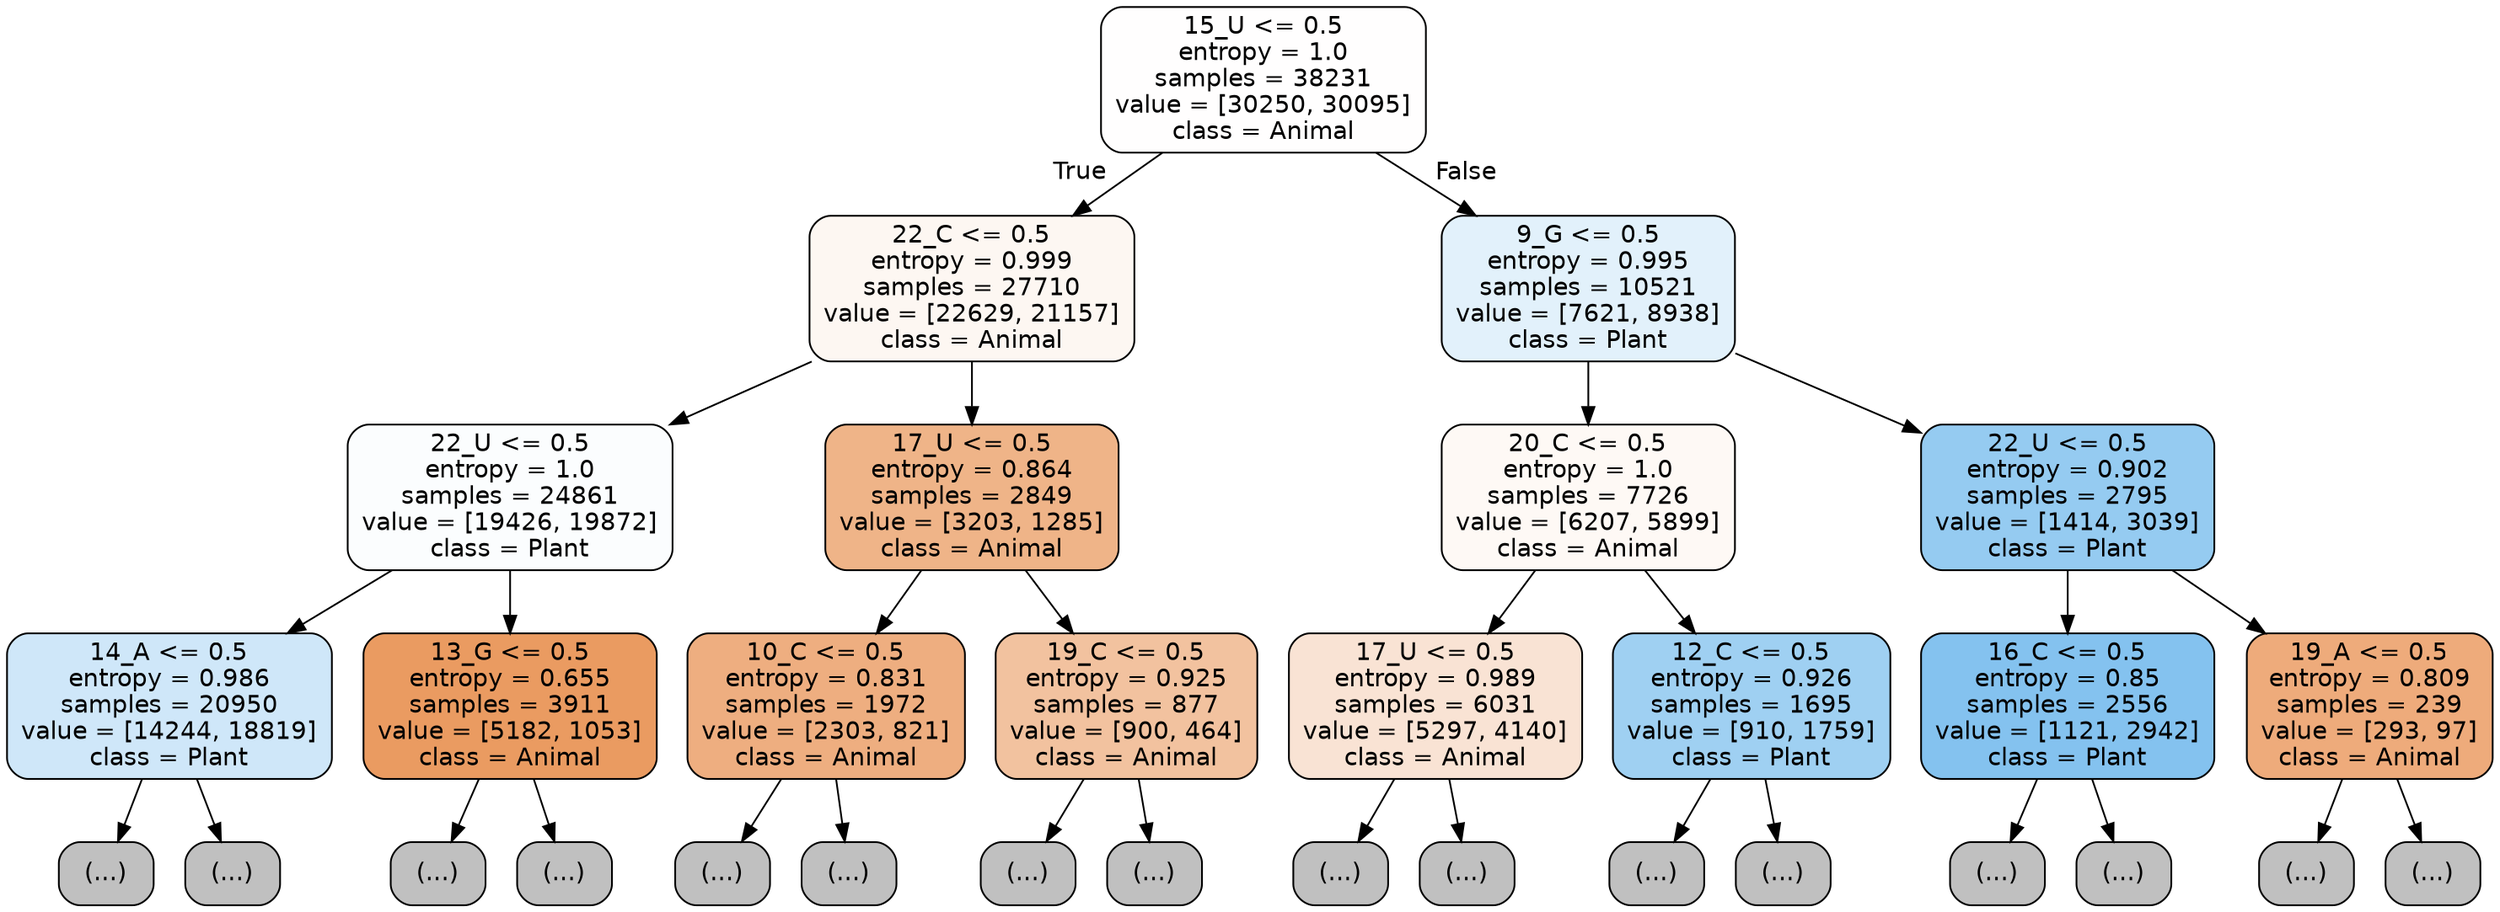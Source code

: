 digraph Tree {
node [shape=box, style="filled, rounded", color="black", fontname="helvetica"] ;
edge [fontname="helvetica"] ;
0 [label="15_U <= 0.5\nentropy = 1.0\nsamples = 38231\nvalue = [30250, 30095]\nclass = Animal", fillcolor="#fffefe"] ;
1 [label="22_C <= 0.5\nentropy = 0.999\nsamples = 27710\nvalue = [22629, 21157]\nclass = Animal", fillcolor="#fdf7f2"] ;
0 -> 1 [labeldistance=2.5, labelangle=45, headlabel="True"] ;
2 [label="22_U <= 0.5\nentropy = 1.0\nsamples = 24861\nvalue = [19426, 19872]\nclass = Plant", fillcolor="#fbfdfe"] ;
1 -> 2 ;
3 [label="14_A <= 0.5\nentropy = 0.986\nsamples = 20950\nvalue = [14244, 18819]\nclass = Plant", fillcolor="#cfe7f9"] ;
2 -> 3 ;
4 [label="(...)", fillcolor="#C0C0C0"] ;
3 -> 4 ;
7399 [label="(...)", fillcolor="#C0C0C0"] ;
3 -> 7399 ;
9866 [label="13_G <= 0.5\nentropy = 0.655\nsamples = 3911\nvalue = [5182, 1053]\nclass = Animal", fillcolor="#ea9b61"] ;
2 -> 9866 ;
9867 [label="(...)", fillcolor="#C0C0C0"] ;
9866 -> 9867 ;
10916 [label="(...)", fillcolor="#C0C0C0"] ;
9866 -> 10916 ;
11291 [label="17_U <= 0.5\nentropy = 0.864\nsamples = 2849\nvalue = [3203, 1285]\nclass = Animal", fillcolor="#efb488"] ;
1 -> 11291 ;
11292 [label="10_C <= 0.5\nentropy = 0.831\nsamples = 1972\nvalue = [2303, 821]\nclass = Animal", fillcolor="#eeae80"] ;
11291 -> 11292 ;
11293 [label="(...)", fillcolor="#C0C0C0"] ;
11292 -> 11293 ;
12024 [label="(...)", fillcolor="#C0C0C0"] ;
11292 -> 12024 ;
12247 [label="19_C <= 0.5\nentropy = 0.925\nsamples = 877\nvalue = [900, 464]\nclass = Animal", fillcolor="#f2c29f"] ;
11291 -> 12247 ;
12248 [label="(...)", fillcolor="#C0C0C0"] ;
12247 -> 12248 ;
12515 [label="(...)", fillcolor="#C0C0C0"] ;
12247 -> 12515 ;
12652 [label="9_G <= 0.5\nentropy = 0.995\nsamples = 10521\nvalue = [7621, 8938]\nclass = Plant", fillcolor="#e2f1fb"] ;
0 -> 12652 [labeldistance=2.5, labelangle=-45, headlabel="False"] ;
12653 [label="20_C <= 0.5\nentropy = 1.0\nsamples = 7726\nvalue = [6207, 5899]\nclass = Animal", fillcolor="#fef9f5"] ;
12652 -> 12653 ;
12654 [label="17_U <= 0.5\nentropy = 0.989\nsamples = 6031\nvalue = [5297, 4140]\nclass = Animal", fillcolor="#f9e3d4"] ;
12653 -> 12654 ;
12655 [label="(...)", fillcolor="#C0C0C0"] ;
12654 -> 12655 ;
14458 [label="(...)", fillcolor="#C0C0C0"] ;
12654 -> 14458 ;
15165 [label="12_C <= 0.5\nentropy = 0.926\nsamples = 1695\nvalue = [910, 1759]\nclass = Plant", fillcolor="#9fd0f2"] ;
12653 -> 15165 ;
15166 [label="(...)", fillcolor="#C0C0C0"] ;
15165 -> 15166 ;
15757 [label="(...)", fillcolor="#C0C0C0"] ;
15165 -> 15757 ;
15912 [label="22_U <= 0.5\nentropy = 0.902\nsamples = 2795\nvalue = [1414, 3039]\nclass = Plant", fillcolor="#95cbf1"] ;
12652 -> 15912 ;
15913 [label="16_C <= 0.5\nentropy = 0.85\nsamples = 2556\nvalue = [1121, 2942]\nclass = Plant", fillcolor="#84c2ef"] ;
15912 -> 15913 ;
15914 [label="(...)", fillcolor="#C0C0C0"] ;
15913 -> 15914 ;
16707 [label="(...)", fillcolor="#C0C0C0"] ;
15913 -> 16707 ;
16876 [label="19_A <= 0.5\nentropy = 0.809\nsamples = 239\nvalue = [293, 97]\nclass = Animal", fillcolor="#eeab7b"] ;
15912 -> 16876 ;
16877 [label="(...)", fillcolor="#C0C0C0"] ;
16876 -> 16877 ;
16976 [label="(...)", fillcolor="#C0C0C0"] ;
16876 -> 16976 ;
}